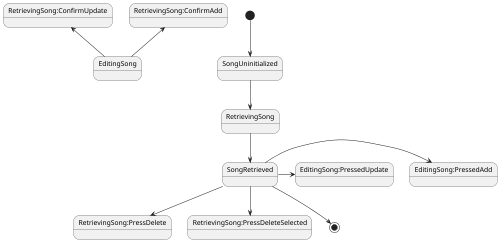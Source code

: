 @startuml SongListPageState
scale 500 width

[*] --> SongUninitialized
SongUninitialized-->RetrievingSong
RetrievingSong-->SongRetrieved
SongRetrieved-->RetrievingSong:PressDelete
SongRetrieved-->RetrievingSong:PressDeleteSelected
SongRetrieved->EditingSong:PressedAdd
SongRetrieved->EditingSong:PressedUpdate
EditingSong-up->RetrievingSong:ConfirmAdd
EditingSong-up->RetrievingSong:ConfirmUpdate
SongRetrieved-->[*]

@enduml